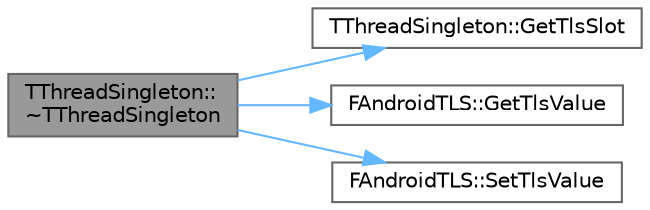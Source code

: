 digraph "TThreadSingleton::~TThreadSingleton"
{
 // INTERACTIVE_SVG=YES
 // LATEX_PDF_SIZE
  bgcolor="transparent";
  edge [fontname=Helvetica,fontsize=10,labelfontname=Helvetica,labelfontsize=10];
  node [fontname=Helvetica,fontsize=10,shape=box,height=0.2,width=0.4];
  rankdir="LR";
  Node1 [id="Node000001",label="TThreadSingleton::\l~TThreadSingleton",height=0.2,width=0.4,color="gray40", fillcolor="grey60", style="filled", fontcolor="black",tooltip=" "];
  Node1 -> Node2 [id="edge1_Node000001_Node000002",color="steelblue1",style="solid",tooltip=" "];
  Node2 [id="Node000002",label="TThreadSingleton::GetTlsSlot",height=0.2,width=0.4,color="grey40", fillcolor="white", style="filled",URL="$d5/db3/classTThreadSingleton.html#aaa2add0051ce4f9d99ad68af7d2a8c6a",tooltip=" "];
  Node1 -> Node3 [id="edge2_Node000001_Node000003",color="steelblue1",style="solid",tooltip=" "];
  Node3 [id="Node000003",label="FAndroidTLS::GetTlsValue",height=0.2,width=0.4,color="grey40", fillcolor="white", style="filled",URL="$d9/dbb/structFAndroidTLS.html#a9248ecf1939491815e7d309ce01d6366",tooltip="Reads the value stored at the specified TLS slot."];
  Node1 -> Node4 [id="edge3_Node000001_Node000004",color="steelblue1",style="solid",tooltip=" "];
  Node4 [id="Node000004",label="FAndroidTLS::SetTlsValue",height=0.2,width=0.4,color="grey40", fillcolor="white", style="filled",URL="$d9/dbb/structFAndroidTLS.html#ab623a9e448561deca7e633cafaa23882",tooltip="Sets a value in the specified TLS slot."];
}
